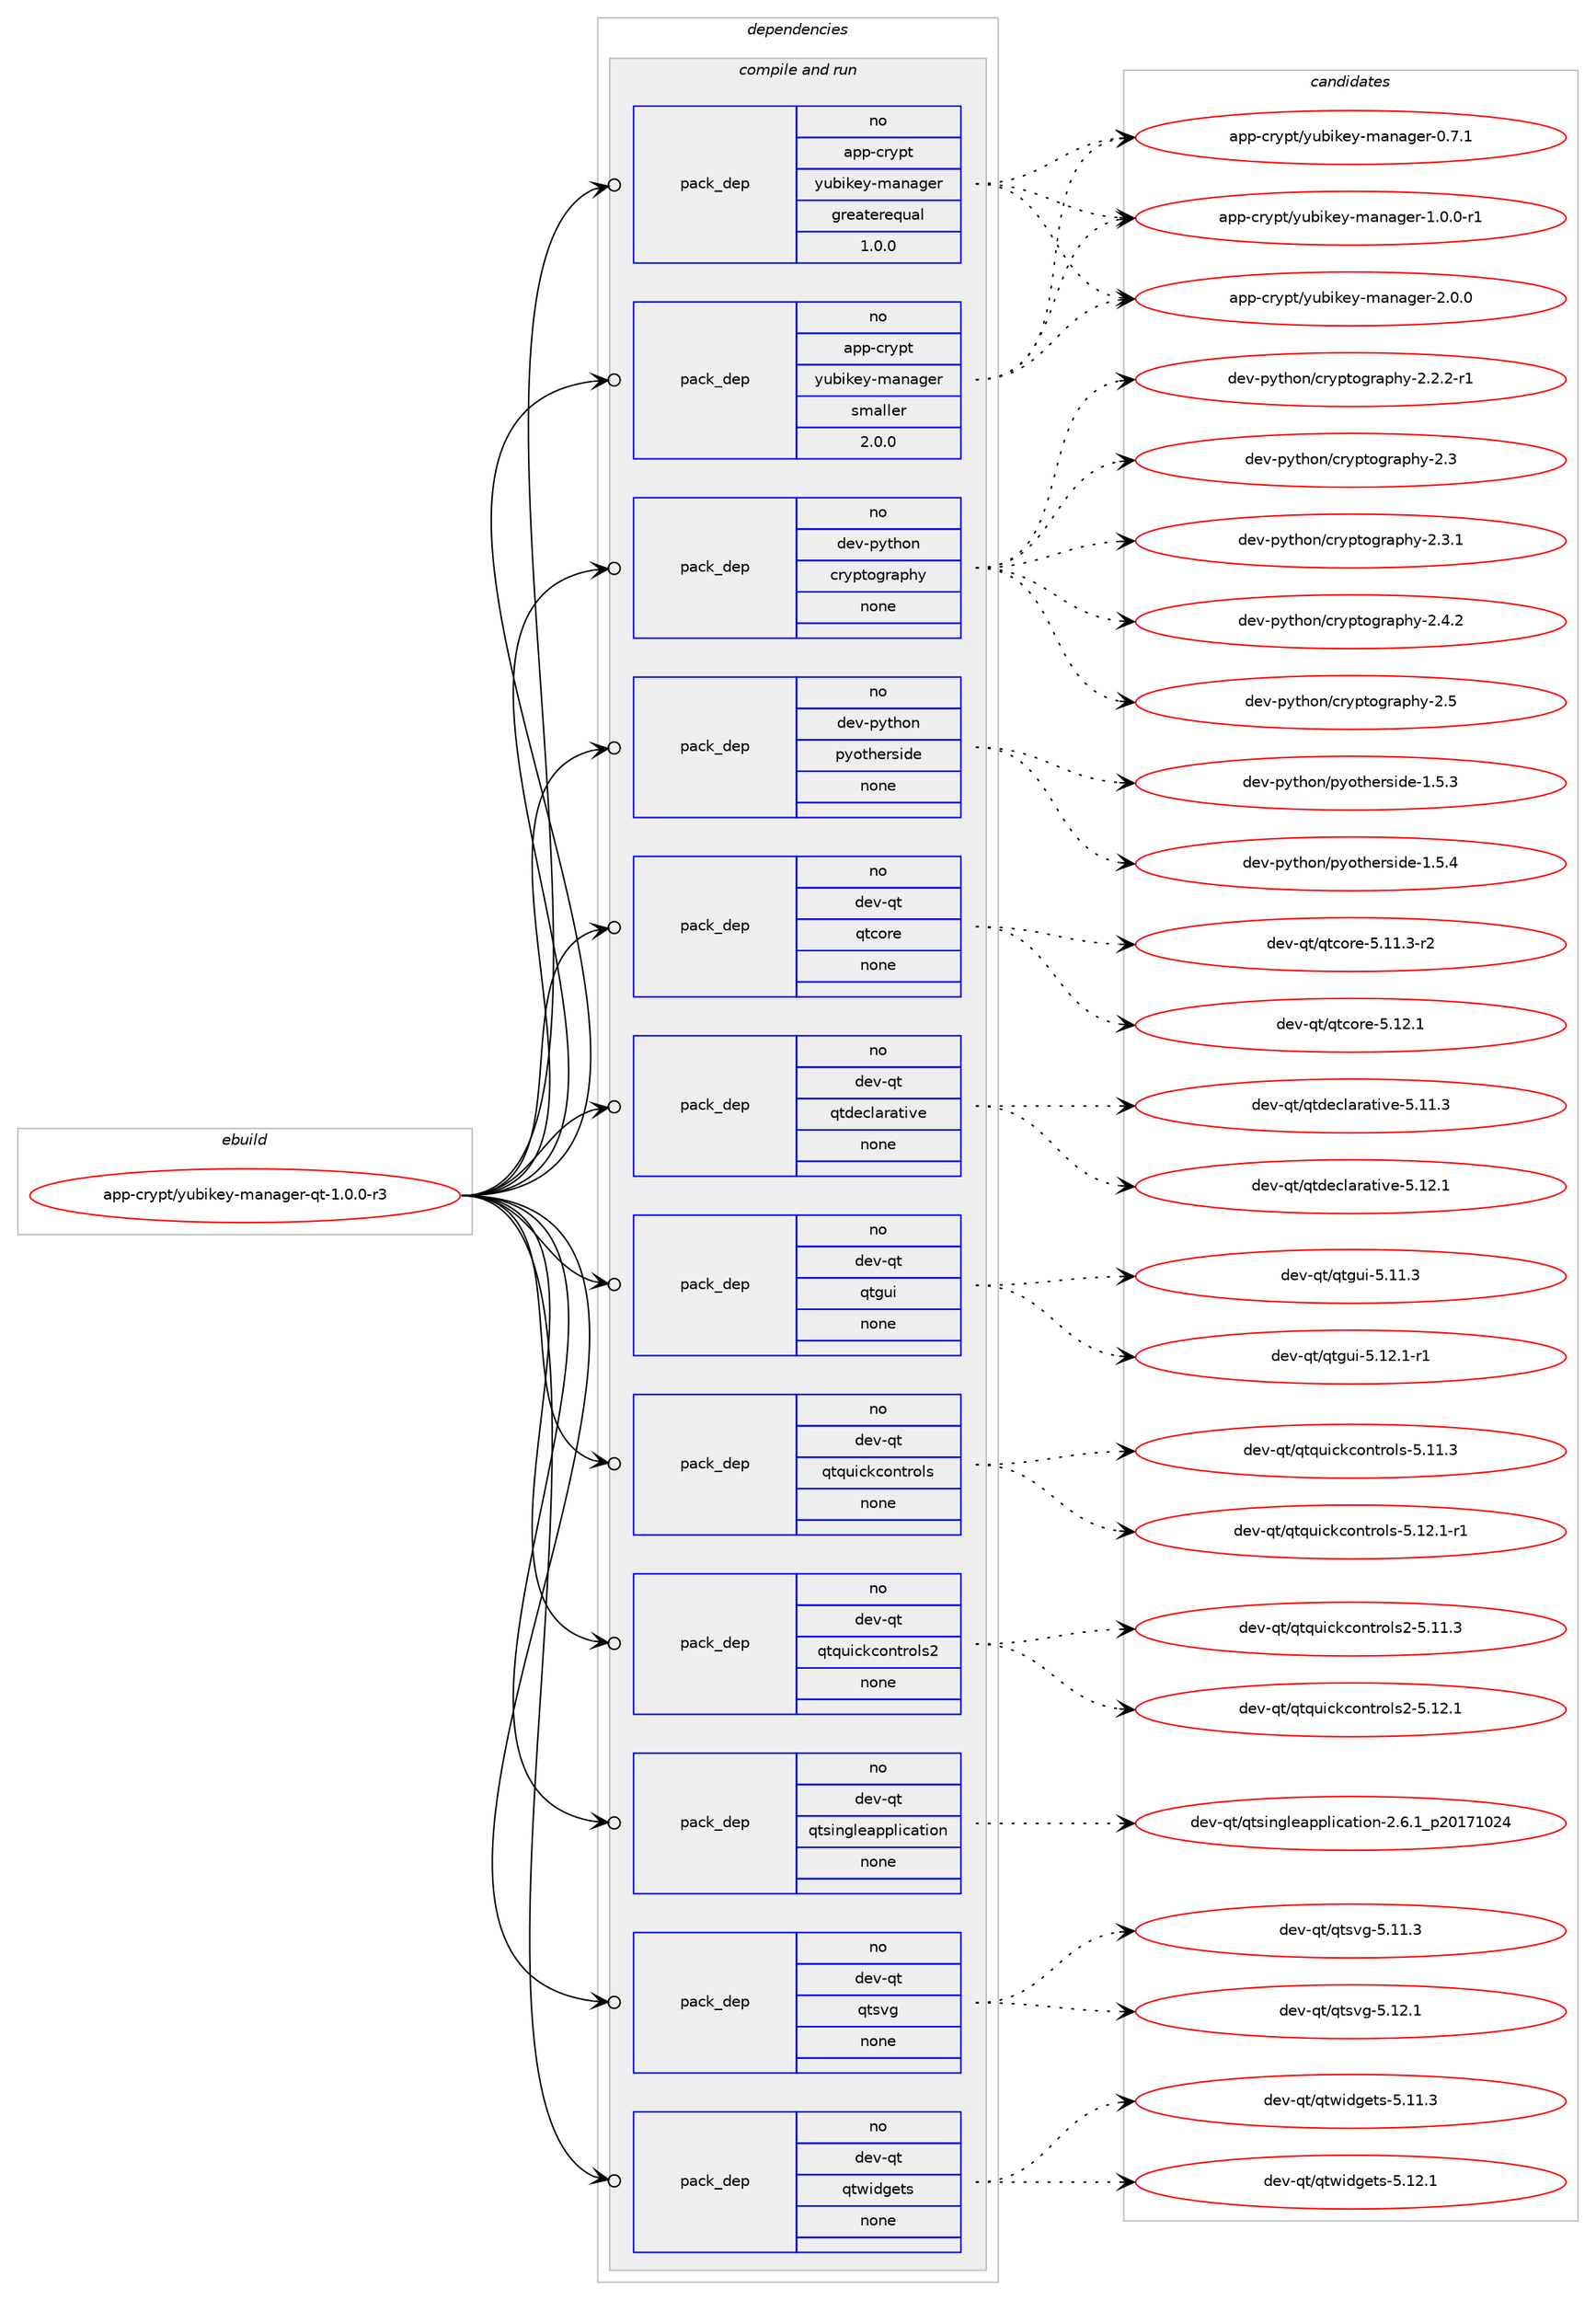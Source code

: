 digraph prolog {

# *************
# Graph options
# *************

newrank=true;
concentrate=true;
compound=true;
graph [rankdir=LR,fontname=Helvetica,fontsize=10,ranksep=1.5];#, ranksep=2.5, nodesep=0.2];
edge  [arrowhead=vee];
node  [fontname=Helvetica,fontsize=10];

# **********
# The ebuild
# **********

subgraph cluster_leftcol {
color=gray;
rank=same;
label=<<i>ebuild</i>>;
id [label="app-crypt/yubikey-manager-qt-1.0.0-r3", color=red, width=4, href="../app-crypt/yubikey-manager-qt-1.0.0-r3.svg"];
}

# ****************
# The dependencies
# ****************

subgraph cluster_midcol {
color=gray;
label=<<i>dependencies</i>>;
subgraph cluster_compile {
fillcolor="#eeeeee";
style=filled;
label=<<i>compile</i>>;
}
subgraph cluster_compileandrun {
fillcolor="#eeeeee";
style=filled;
label=<<i>compile and run</i>>;
subgraph pack909330 {
dependency1277227 [label=<<TABLE BORDER="0" CELLBORDER="1" CELLSPACING="0" CELLPADDING="4" WIDTH="220"><TR><TD ROWSPAN="6" CELLPADDING="30">pack_dep</TD></TR><TR><TD WIDTH="110">no</TD></TR><TR><TD>app-crypt</TD></TR><TR><TD>yubikey-manager</TD></TR><TR><TD>greaterequal</TD></TR><TR><TD>1.0.0</TD></TR></TABLE>>, shape=none, color=blue];
}
id:e -> dependency1277227:w [weight=20,style="solid",arrowhead="odotvee"];
subgraph pack909331 {
dependency1277228 [label=<<TABLE BORDER="0" CELLBORDER="1" CELLSPACING="0" CELLPADDING="4" WIDTH="220"><TR><TD ROWSPAN="6" CELLPADDING="30">pack_dep</TD></TR><TR><TD WIDTH="110">no</TD></TR><TR><TD>app-crypt</TD></TR><TR><TD>yubikey-manager</TD></TR><TR><TD>smaller</TD></TR><TR><TD>2.0.0</TD></TR></TABLE>>, shape=none, color=blue];
}
id:e -> dependency1277228:w [weight=20,style="solid",arrowhead="odotvee"];
subgraph pack909332 {
dependency1277229 [label=<<TABLE BORDER="0" CELLBORDER="1" CELLSPACING="0" CELLPADDING="4" WIDTH="220"><TR><TD ROWSPAN="6" CELLPADDING="30">pack_dep</TD></TR><TR><TD WIDTH="110">no</TD></TR><TR><TD>dev-python</TD></TR><TR><TD>cryptography</TD></TR><TR><TD>none</TD></TR><TR><TD></TD></TR></TABLE>>, shape=none, color=blue];
}
id:e -> dependency1277229:w [weight=20,style="solid",arrowhead="odotvee"];
subgraph pack909333 {
dependency1277230 [label=<<TABLE BORDER="0" CELLBORDER="1" CELLSPACING="0" CELLPADDING="4" WIDTH="220"><TR><TD ROWSPAN="6" CELLPADDING="30">pack_dep</TD></TR><TR><TD WIDTH="110">no</TD></TR><TR><TD>dev-python</TD></TR><TR><TD>pyotherside</TD></TR><TR><TD>none</TD></TR><TR><TD></TD></TR></TABLE>>, shape=none, color=blue];
}
id:e -> dependency1277230:w [weight=20,style="solid",arrowhead="odotvee"];
subgraph pack909334 {
dependency1277231 [label=<<TABLE BORDER="0" CELLBORDER="1" CELLSPACING="0" CELLPADDING="4" WIDTH="220"><TR><TD ROWSPAN="6" CELLPADDING="30">pack_dep</TD></TR><TR><TD WIDTH="110">no</TD></TR><TR><TD>dev-qt</TD></TR><TR><TD>qtcore</TD></TR><TR><TD>none</TD></TR><TR><TD></TD></TR></TABLE>>, shape=none, color=blue];
}
id:e -> dependency1277231:w [weight=20,style="solid",arrowhead="odotvee"];
subgraph pack909335 {
dependency1277232 [label=<<TABLE BORDER="0" CELLBORDER="1" CELLSPACING="0" CELLPADDING="4" WIDTH="220"><TR><TD ROWSPAN="6" CELLPADDING="30">pack_dep</TD></TR><TR><TD WIDTH="110">no</TD></TR><TR><TD>dev-qt</TD></TR><TR><TD>qtdeclarative</TD></TR><TR><TD>none</TD></TR><TR><TD></TD></TR></TABLE>>, shape=none, color=blue];
}
id:e -> dependency1277232:w [weight=20,style="solid",arrowhead="odotvee"];
subgraph pack909336 {
dependency1277233 [label=<<TABLE BORDER="0" CELLBORDER="1" CELLSPACING="0" CELLPADDING="4" WIDTH="220"><TR><TD ROWSPAN="6" CELLPADDING="30">pack_dep</TD></TR><TR><TD WIDTH="110">no</TD></TR><TR><TD>dev-qt</TD></TR><TR><TD>qtgui</TD></TR><TR><TD>none</TD></TR><TR><TD></TD></TR></TABLE>>, shape=none, color=blue];
}
id:e -> dependency1277233:w [weight=20,style="solid",arrowhead="odotvee"];
subgraph pack909337 {
dependency1277234 [label=<<TABLE BORDER="0" CELLBORDER="1" CELLSPACING="0" CELLPADDING="4" WIDTH="220"><TR><TD ROWSPAN="6" CELLPADDING="30">pack_dep</TD></TR><TR><TD WIDTH="110">no</TD></TR><TR><TD>dev-qt</TD></TR><TR><TD>qtquickcontrols</TD></TR><TR><TD>none</TD></TR><TR><TD></TD></TR></TABLE>>, shape=none, color=blue];
}
id:e -> dependency1277234:w [weight=20,style="solid",arrowhead="odotvee"];
subgraph pack909338 {
dependency1277235 [label=<<TABLE BORDER="0" CELLBORDER="1" CELLSPACING="0" CELLPADDING="4" WIDTH="220"><TR><TD ROWSPAN="6" CELLPADDING="30">pack_dep</TD></TR><TR><TD WIDTH="110">no</TD></TR><TR><TD>dev-qt</TD></TR><TR><TD>qtquickcontrols2</TD></TR><TR><TD>none</TD></TR><TR><TD></TD></TR></TABLE>>, shape=none, color=blue];
}
id:e -> dependency1277235:w [weight=20,style="solid",arrowhead="odotvee"];
subgraph pack909339 {
dependency1277236 [label=<<TABLE BORDER="0" CELLBORDER="1" CELLSPACING="0" CELLPADDING="4" WIDTH="220"><TR><TD ROWSPAN="6" CELLPADDING="30">pack_dep</TD></TR><TR><TD WIDTH="110">no</TD></TR><TR><TD>dev-qt</TD></TR><TR><TD>qtsingleapplication</TD></TR><TR><TD>none</TD></TR><TR><TD></TD></TR></TABLE>>, shape=none, color=blue];
}
id:e -> dependency1277236:w [weight=20,style="solid",arrowhead="odotvee"];
subgraph pack909340 {
dependency1277237 [label=<<TABLE BORDER="0" CELLBORDER="1" CELLSPACING="0" CELLPADDING="4" WIDTH="220"><TR><TD ROWSPAN="6" CELLPADDING="30">pack_dep</TD></TR><TR><TD WIDTH="110">no</TD></TR><TR><TD>dev-qt</TD></TR><TR><TD>qtsvg</TD></TR><TR><TD>none</TD></TR><TR><TD></TD></TR></TABLE>>, shape=none, color=blue];
}
id:e -> dependency1277237:w [weight=20,style="solid",arrowhead="odotvee"];
subgraph pack909341 {
dependency1277238 [label=<<TABLE BORDER="0" CELLBORDER="1" CELLSPACING="0" CELLPADDING="4" WIDTH="220"><TR><TD ROWSPAN="6" CELLPADDING="30">pack_dep</TD></TR><TR><TD WIDTH="110">no</TD></TR><TR><TD>dev-qt</TD></TR><TR><TD>qtwidgets</TD></TR><TR><TD>none</TD></TR><TR><TD></TD></TR></TABLE>>, shape=none, color=blue];
}
id:e -> dependency1277238:w [weight=20,style="solid",arrowhead="odotvee"];
}
subgraph cluster_run {
fillcolor="#eeeeee";
style=filled;
label=<<i>run</i>>;
}
}

# **************
# The candidates
# **************

subgraph cluster_choices {
rank=same;
color=gray;
label=<<i>candidates</i>>;

subgraph choice909330 {
color=black;
nodesep=1;
choice9711211245991141211121164712111798105107101121451099711097103101114454846554649 [label="app-crypt/yubikey-manager-0.7.1", color=red, width=4,href="../app-crypt/yubikey-manager-0.7.1.svg"];
choice97112112459911412111211647121117981051071011214510997110971031011144549464846484511449 [label="app-crypt/yubikey-manager-1.0.0-r1", color=red, width=4,href="../app-crypt/yubikey-manager-1.0.0-r1.svg"];
choice9711211245991141211121164712111798105107101121451099711097103101114455046484648 [label="app-crypt/yubikey-manager-2.0.0", color=red, width=4,href="../app-crypt/yubikey-manager-2.0.0.svg"];
dependency1277227:e -> choice9711211245991141211121164712111798105107101121451099711097103101114454846554649:w [style=dotted,weight="100"];
dependency1277227:e -> choice97112112459911412111211647121117981051071011214510997110971031011144549464846484511449:w [style=dotted,weight="100"];
dependency1277227:e -> choice9711211245991141211121164712111798105107101121451099711097103101114455046484648:w [style=dotted,weight="100"];
}
subgraph choice909331 {
color=black;
nodesep=1;
choice9711211245991141211121164712111798105107101121451099711097103101114454846554649 [label="app-crypt/yubikey-manager-0.7.1", color=red, width=4,href="../app-crypt/yubikey-manager-0.7.1.svg"];
choice97112112459911412111211647121117981051071011214510997110971031011144549464846484511449 [label="app-crypt/yubikey-manager-1.0.0-r1", color=red, width=4,href="../app-crypt/yubikey-manager-1.0.0-r1.svg"];
choice9711211245991141211121164712111798105107101121451099711097103101114455046484648 [label="app-crypt/yubikey-manager-2.0.0", color=red, width=4,href="../app-crypt/yubikey-manager-2.0.0.svg"];
dependency1277228:e -> choice9711211245991141211121164712111798105107101121451099711097103101114454846554649:w [style=dotted,weight="100"];
dependency1277228:e -> choice97112112459911412111211647121117981051071011214510997110971031011144549464846484511449:w [style=dotted,weight="100"];
dependency1277228:e -> choice9711211245991141211121164712111798105107101121451099711097103101114455046484648:w [style=dotted,weight="100"];
}
subgraph choice909332 {
color=black;
nodesep=1;
choice100101118451121211161041111104799114121112116111103114971121041214550465046504511449 [label="dev-python/cryptography-2.2.2-r1", color=red, width=4,href="../dev-python/cryptography-2.2.2-r1.svg"];
choice1001011184511212111610411111047991141211121161111031149711210412145504651 [label="dev-python/cryptography-2.3", color=red, width=4,href="../dev-python/cryptography-2.3.svg"];
choice10010111845112121116104111110479911412111211611110311497112104121455046514649 [label="dev-python/cryptography-2.3.1", color=red, width=4,href="../dev-python/cryptography-2.3.1.svg"];
choice10010111845112121116104111110479911412111211611110311497112104121455046524650 [label="dev-python/cryptography-2.4.2", color=red, width=4,href="../dev-python/cryptography-2.4.2.svg"];
choice1001011184511212111610411111047991141211121161111031149711210412145504653 [label="dev-python/cryptography-2.5", color=red, width=4,href="../dev-python/cryptography-2.5.svg"];
dependency1277229:e -> choice100101118451121211161041111104799114121112116111103114971121041214550465046504511449:w [style=dotted,weight="100"];
dependency1277229:e -> choice1001011184511212111610411111047991141211121161111031149711210412145504651:w [style=dotted,weight="100"];
dependency1277229:e -> choice10010111845112121116104111110479911412111211611110311497112104121455046514649:w [style=dotted,weight="100"];
dependency1277229:e -> choice10010111845112121116104111110479911412111211611110311497112104121455046524650:w [style=dotted,weight="100"];
dependency1277229:e -> choice1001011184511212111610411111047991141211121161111031149711210412145504653:w [style=dotted,weight="100"];
}
subgraph choice909333 {
color=black;
nodesep=1;
choice1001011184511212111610411111047112121111116104101114115105100101454946534651 [label="dev-python/pyotherside-1.5.3", color=red, width=4,href="../dev-python/pyotherside-1.5.3.svg"];
choice1001011184511212111610411111047112121111116104101114115105100101454946534652 [label="dev-python/pyotherside-1.5.4", color=red, width=4,href="../dev-python/pyotherside-1.5.4.svg"];
dependency1277230:e -> choice1001011184511212111610411111047112121111116104101114115105100101454946534651:w [style=dotted,weight="100"];
dependency1277230:e -> choice1001011184511212111610411111047112121111116104101114115105100101454946534652:w [style=dotted,weight="100"];
}
subgraph choice909334 {
color=black;
nodesep=1;
choice100101118451131164711311699111114101455346494946514511450 [label="dev-qt/qtcore-5.11.3-r2", color=red, width=4,href="../dev-qt/qtcore-5.11.3-r2.svg"];
choice10010111845113116471131169911111410145534649504649 [label="dev-qt/qtcore-5.12.1", color=red, width=4,href="../dev-qt/qtcore-5.12.1.svg"];
dependency1277231:e -> choice100101118451131164711311699111114101455346494946514511450:w [style=dotted,weight="100"];
dependency1277231:e -> choice10010111845113116471131169911111410145534649504649:w [style=dotted,weight="100"];
}
subgraph choice909335 {
color=black;
nodesep=1;
choice100101118451131164711311610010199108971149711610511810145534649494651 [label="dev-qt/qtdeclarative-5.11.3", color=red, width=4,href="../dev-qt/qtdeclarative-5.11.3.svg"];
choice100101118451131164711311610010199108971149711610511810145534649504649 [label="dev-qt/qtdeclarative-5.12.1", color=red, width=4,href="../dev-qt/qtdeclarative-5.12.1.svg"];
dependency1277232:e -> choice100101118451131164711311610010199108971149711610511810145534649494651:w [style=dotted,weight="100"];
dependency1277232:e -> choice100101118451131164711311610010199108971149711610511810145534649504649:w [style=dotted,weight="100"];
}
subgraph choice909336 {
color=black;
nodesep=1;
choice100101118451131164711311610311710545534649494651 [label="dev-qt/qtgui-5.11.3", color=red, width=4,href="../dev-qt/qtgui-5.11.3.svg"];
choice1001011184511311647113116103117105455346495046494511449 [label="dev-qt/qtgui-5.12.1-r1", color=red, width=4,href="../dev-qt/qtgui-5.12.1-r1.svg"];
dependency1277233:e -> choice100101118451131164711311610311710545534649494651:w [style=dotted,weight="100"];
dependency1277233:e -> choice1001011184511311647113116103117105455346495046494511449:w [style=dotted,weight="100"];
}
subgraph choice909337 {
color=black;
nodesep=1;
choice1001011184511311647113116113117105991079911111011611411110811545534649494651 [label="dev-qt/qtquickcontrols-5.11.3", color=red, width=4,href="../dev-qt/qtquickcontrols-5.11.3.svg"];
choice10010111845113116471131161131171059910799111110116114111108115455346495046494511449 [label="dev-qt/qtquickcontrols-5.12.1-r1", color=red, width=4,href="../dev-qt/qtquickcontrols-5.12.1-r1.svg"];
dependency1277234:e -> choice1001011184511311647113116113117105991079911111011611411110811545534649494651:w [style=dotted,weight="100"];
dependency1277234:e -> choice10010111845113116471131161131171059910799111110116114111108115455346495046494511449:w [style=dotted,weight="100"];
}
subgraph choice909338 {
color=black;
nodesep=1;
choice100101118451131164711311611311710599107991111101161141111081155045534649494651 [label="dev-qt/qtquickcontrols2-5.11.3", color=red, width=4,href="../dev-qt/qtquickcontrols2-5.11.3.svg"];
choice100101118451131164711311611311710599107991111101161141111081155045534649504649 [label="dev-qt/qtquickcontrols2-5.12.1", color=red, width=4,href="../dev-qt/qtquickcontrols2-5.12.1.svg"];
dependency1277235:e -> choice100101118451131164711311611311710599107991111101161141111081155045534649494651:w [style=dotted,weight="100"];
dependency1277235:e -> choice100101118451131164711311611311710599107991111101161141111081155045534649504649:w [style=dotted,weight="100"];
}
subgraph choice909339 {
color=black;
nodesep=1;
choice1001011184511311647113116115105110103108101971121121081059997116105111110455046544649951125048495549485052 [label="dev-qt/qtsingleapplication-2.6.1_p20171024", color=red, width=4,href="../dev-qt/qtsingleapplication-2.6.1_p20171024.svg"];
dependency1277236:e -> choice1001011184511311647113116115105110103108101971121121081059997116105111110455046544649951125048495549485052:w [style=dotted,weight="100"];
}
subgraph choice909340 {
color=black;
nodesep=1;
choice100101118451131164711311611511810345534649494651 [label="dev-qt/qtsvg-5.11.3", color=red, width=4,href="../dev-qt/qtsvg-5.11.3.svg"];
choice100101118451131164711311611511810345534649504649 [label="dev-qt/qtsvg-5.12.1", color=red, width=4,href="../dev-qt/qtsvg-5.12.1.svg"];
dependency1277237:e -> choice100101118451131164711311611511810345534649494651:w [style=dotted,weight="100"];
dependency1277237:e -> choice100101118451131164711311611511810345534649504649:w [style=dotted,weight="100"];
}
subgraph choice909341 {
color=black;
nodesep=1;
choice100101118451131164711311611910510010310111611545534649494651 [label="dev-qt/qtwidgets-5.11.3", color=red, width=4,href="../dev-qt/qtwidgets-5.11.3.svg"];
choice100101118451131164711311611910510010310111611545534649504649 [label="dev-qt/qtwidgets-5.12.1", color=red, width=4,href="../dev-qt/qtwidgets-5.12.1.svg"];
dependency1277238:e -> choice100101118451131164711311611910510010310111611545534649494651:w [style=dotted,weight="100"];
dependency1277238:e -> choice100101118451131164711311611910510010310111611545534649504649:w [style=dotted,weight="100"];
}
}

}

